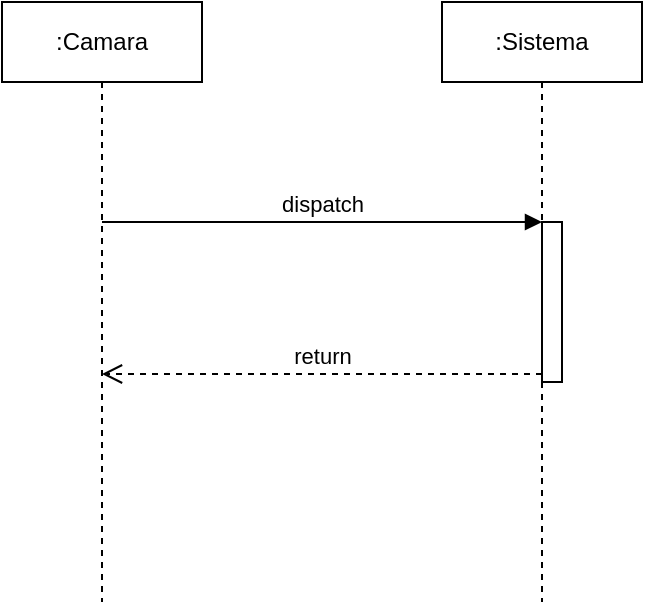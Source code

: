 <mxfile version="13.9.9" type="device"><diagram id="3hsnPEZ7volRuKcXArMJ" name="Página-1"><mxGraphModel dx="852" dy="1663" grid="1" gridSize="10" guides="1" tooltips="1" connect="1" arrows="1" fold="1" page="1" pageScale="1" pageWidth="827" pageHeight="1169" math="0" shadow="0"><root><mxCell id="0"/><mxCell id="1" parent="0"/><mxCell id="NmvmtrAsNZ8mIpr7PI4X-4" value=":Camara" style="shape=umlLifeline;perimeter=lifelinePerimeter;whiteSpace=wrap;html=1;container=1;collapsible=0;recursiveResize=0;outlineConnect=0;" vertex="1" parent="1"><mxGeometry x="50" y="-470" width="100" height="300" as="geometry"/></mxCell><mxCell id="NmvmtrAsNZ8mIpr7PI4X-5" value=":Sistema" style="shape=umlLifeline;perimeter=lifelinePerimeter;whiteSpace=wrap;html=1;container=1;collapsible=0;recursiveResize=0;outlineConnect=0;" vertex="1" parent="1"><mxGeometry x="270" y="-470" width="100" height="300" as="geometry"/></mxCell><mxCell id="NmvmtrAsNZ8mIpr7PI4X-10" value="" style="html=1;points=[];perimeter=orthogonalPerimeter;" vertex="1" parent="1"><mxGeometry x="320" y="-360" width="10" height="80" as="geometry"/></mxCell><mxCell id="NmvmtrAsNZ8mIpr7PI4X-11" value="dispatch" style="html=1;verticalAlign=bottom;endArrow=block;entryX=0;entryY=0;" edge="1" target="NmvmtrAsNZ8mIpr7PI4X-10" parent="1"><mxGeometry relative="1" as="geometry"><mxPoint x="100" y="-360" as="sourcePoint"/></mxGeometry></mxCell><mxCell id="NmvmtrAsNZ8mIpr7PI4X-12" value="return" style="html=1;verticalAlign=bottom;endArrow=open;dashed=1;endSize=8;exitX=0;exitY=0.95;" edge="1" source="NmvmtrAsNZ8mIpr7PI4X-10" parent="1"><mxGeometry relative="1" as="geometry"><mxPoint x="100" y="-284" as="targetPoint"/></mxGeometry></mxCell></root></mxGraphModel></diagram></mxfile>